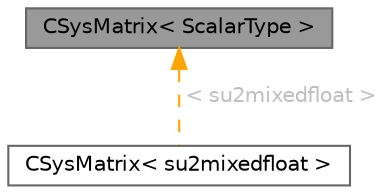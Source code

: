 digraph "CSysMatrix&lt; ScalarType &gt;"
{
 // LATEX_PDF_SIZE
  bgcolor="transparent";
  edge [fontname=Helvetica,fontsize=10,labelfontname=Helvetica,labelfontsize=10];
  node [fontname=Helvetica,fontsize=10,shape=box,height=0.2,width=0.4];
  Node1 [id="Node000001",label="CSysMatrix\< ScalarType \>",height=0.2,width=0.4,color="gray40", fillcolor="grey60", style="filled", fontcolor="black",tooltip="Main class for defining block-compressed-row-storage sparse matrices."];
  Node1 -> Node2 [id="edge1_Node000001_Node000002",dir="back",color="orange",style="dashed",tooltip=" ",label=" \< su2mixedfloat \>",fontcolor="grey" ];
  Node2 [id="Node000002",label="CSysMatrix\< su2mixedfloat \>",height=0.2,width=0.4,color="gray40", fillcolor="white", style="filled",URL="$classCSysMatrix.html",tooltip=" "];
}
